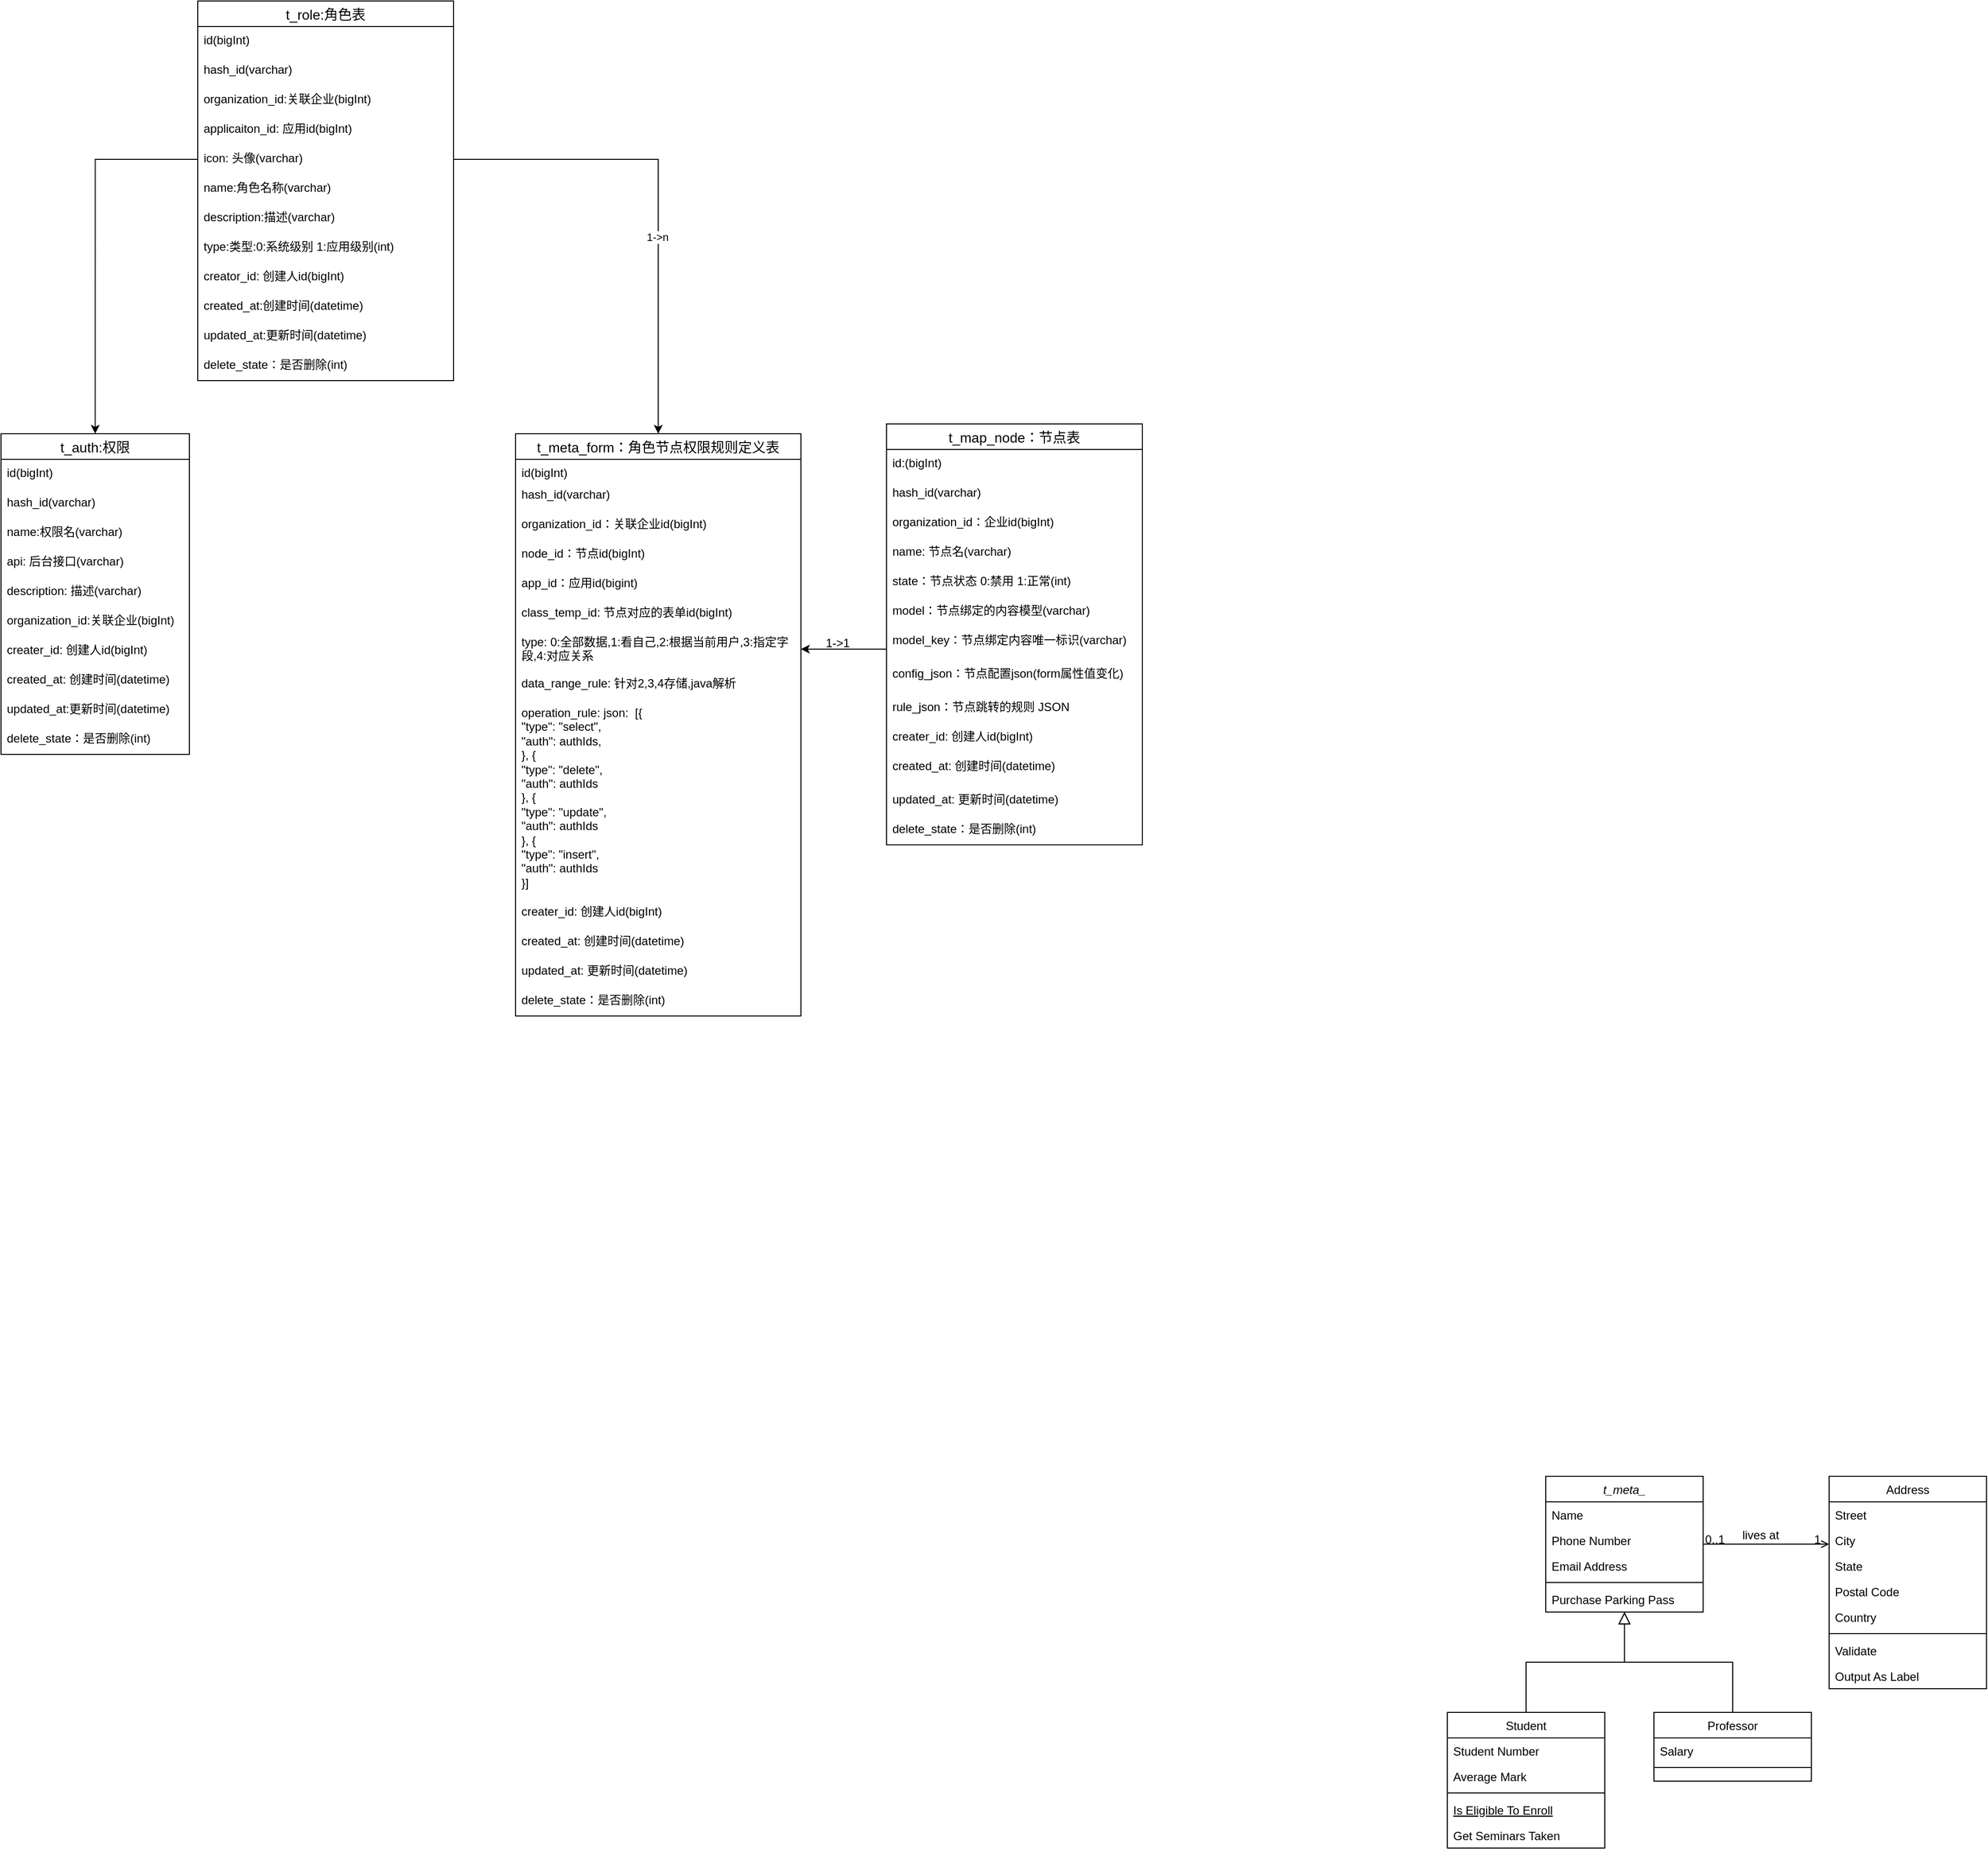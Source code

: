 <mxfile version="21.3.7" type="github">
  <diagram id="C5RBs43oDa-KdzZeNtuy" name="Page-1">
    <mxGraphModel dx="3420" dy="3157" grid="1" gridSize="10" guides="1" tooltips="1" connect="1" arrows="1" fold="1" page="1" pageScale="1" pageWidth="827" pageHeight="1169" math="0" shadow="0">
      <root>
        <mxCell id="WIyWlLk6GJQsqaUBKTNV-0" />
        <mxCell id="WIyWlLk6GJQsqaUBKTNV-1" parent="WIyWlLk6GJQsqaUBKTNV-0" />
        <mxCell id="zkfFHV4jXpPFQw0GAbJ--0" value="t_meta_" style="swimlane;fontStyle=2;align=center;verticalAlign=top;childLayout=stackLayout;horizontal=1;startSize=26;horizontalStack=0;resizeParent=1;resizeLast=0;collapsible=1;marginBottom=0;rounded=0;shadow=0;strokeWidth=1;" parent="WIyWlLk6GJQsqaUBKTNV-1" vertex="1">
          <mxGeometry x="220" y="120" width="160" height="138" as="geometry">
            <mxRectangle x="230" y="140" width="160" height="26" as="alternateBounds" />
          </mxGeometry>
        </mxCell>
        <mxCell id="zkfFHV4jXpPFQw0GAbJ--1" value="Name" style="text;align=left;verticalAlign=top;spacingLeft=4;spacingRight=4;overflow=hidden;rotatable=0;points=[[0,0.5],[1,0.5]];portConstraint=eastwest;" parent="zkfFHV4jXpPFQw0GAbJ--0" vertex="1">
          <mxGeometry y="26" width="160" height="26" as="geometry" />
        </mxCell>
        <mxCell id="zkfFHV4jXpPFQw0GAbJ--2" value="Phone Number" style="text;align=left;verticalAlign=top;spacingLeft=4;spacingRight=4;overflow=hidden;rotatable=0;points=[[0,0.5],[1,0.5]];portConstraint=eastwest;rounded=0;shadow=0;html=0;" parent="zkfFHV4jXpPFQw0GAbJ--0" vertex="1">
          <mxGeometry y="52" width="160" height="26" as="geometry" />
        </mxCell>
        <mxCell id="zkfFHV4jXpPFQw0GAbJ--3" value="Email Address" style="text;align=left;verticalAlign=top;spacingLeft=4;spacingRight=4;overflow=hidden;rotatable=0;points=[[0,0.5],[1,0.5]];portConstraint=eastwest;rounded=0;shadow=0;html=0;" parent="zkfFHV4jXpPFQw0GAbJ--0" vertex="1">
          <mxGeometry y="78" width="160" height="26" as="geometry" />
        </mxCell>
        <mxCell id="zkfFHV4jXpPFQw0GAbJ--4" value="" style="line;html=1;strokeWidth=1;align=left;verticalAlign=middle;spacingTop=-1;spacingLeft=3;spacingRight=3;rotatable=0;labelPosition=right;points=[];portConstraint=eastwest;" parent="zkfFHV4jXpPFQw0GAbJ--0" vertex="1">
          <mxGeometry y="104" width="160" height="8" as="geometry" />
        </mxCell>
        <mxCell id="zkfFHV4jXpPFQw0GAbJ--5" value="Purchase Parking Pass" style="text;align=left;verticalAlign=top;spacingLeft=4;spacingRight=4;overflow=hidden;rotatable=0;points=[[0,0.5],[1,0.5]];portConstraint=eastwest;" parent="zkfFHV4jXpPFQw0GAbJ--0" vertex="1">
          <mxGeometry y="112" width="160" height="26" as="geometry" />
        </mxCell>
        <mxCell id="zkfFHV4jXpPFQw0GAbJ--6" value="Student" style="swimlane;fontStyle=0;align=center;verticalAlign=top;childLayout=stackLayout;horizontal=1;startSize=26;horizontalStack=0;resizeParent=1;resizeLast=0;collapsible=1;marginBottom=0;rounded=0;shadow=0;strokeWidth=1;" parent="WIyWlLk6GJQsqaUBKTNV-1" vertex="1">
          <mxGeometry x="120" y="360" width="160" height="138" as="geometry">
            <mxRectangle x="130" y="380" width="160" height="26" as="alternateBounds" />
          </mxGeometry>
        </mxCell>
        <mxCell id="zkfFHV4jXpPFQw0GAbJ--7" value="Student Number" style="text;align=left;verticalAlign=top;spacingLeft=4;spacingRight=4;overflow=hidden;rotatable=0;points=[[0,0.5],[1,0.5]];portConstraint=eastwest;" parent="zkfFHV4jXpPFQw0GAbJ--6" vertex="1">
          <mxGeometry y="26" width="160" height="26" as="geometry" />
        </mxCell>
        <mxCell id="zkfFHV4jXpPFQw0GAbJ--8" value="Average Mark" style="text;align=left;verticalAlign=top;spacingLeft=4;spacingRight=4;overflow=hidden;rotatable=0;points=[[0,0.5],[1,0.5]];portConstraint=eastwest;rounded=0;shadow=0;html=0;" parent="zkfFHV4jXpPFQw0GAbJ--6" vertex="1">
          <mxGeometry y="52" width="160" height="26" as="geometry" />
        </mxCell>
        <mxCell id="zkfFHV4jXpPFQw0GAbJ--9" value="" style="line;html=1;strokeWidth=1;align=left;verticalAlign=middle;spacingTop=-1;spacingLeft=3;spacingRight=3;rotatable=0;labelPosition=right;points=[];portConstraint=eastwest;" parent="zkfFHV4jXpPFQw0GAbJ--6" vertex="1">
          <mxGeometry y="78" width="160" height="8" as="geometry" />
        </mxCell>
        <mxCell id="zkfFHV4jXpPFQw0GAbJ--10" value="Is Eligible To Enroll" style="text;align=left;verticalAlign=top;spacingLeft=4;spacingRight=4;overflow=hidden;rotatable=0;points=[[0,0.5],[1,0.5]];portConstraint=eastwest;fontStyle=4" parent="zkfFHV4jXpPFQw0GAbJ--6" vertex="1">
          <mxGeometry y="86" width="160" height="26" as="geometry" />
        </mxCell>
        <mxCell id="zkfFHV4jXpPFQw0GAbJ--11" value="Get Seminars Taken" style="text;align=left;verticalAlign=top;spacingLeft=4;spacingRight=4;overflow=hidden;rotatable=0;points=[[0,0.5],[1,0.5]];portConstraint=eastwest;" parent="zkfFHV4jXpPFQw0GAbJ--6" vertex="1">
          <mxGeometry y="112" width="160" height="26" as="geometry" />
        </mxCell>
        <mxCell id="zkfFHV4jXpPFQw0GAbJ--12" value="" style="endArrow=block;endSize=10;endFill=0;shadow=0;strokeWidth=1;rounded=0;edgeStyle=elbowEdgeStyle;elbow=vertical;" parent="WIyWlLk6GJQsqaUBKTNV-1" source="zkfFHV4jXpPFQw0GAbJ--6" target="zkfFHV4jXpPFQw0GAbJ--0" edge="1">
          <mxGeometry width="160" relative="1" as="geometry">
            <mxPoint x="200" y="203" as="sourcePoint" />
            <mxPoint x="200" y="203" as="targetPoint" />
          </mxGeometry>
        </mxCell>
        <mxCell id="zkfFHV4jXpPFQw0GAbJ--13" value="Professor" style="swimlane;fontStyle=0;align=center;verticalAlign=top;childLayout=stackLayout;horizontal=1;startSize=26;horizontalStack=0;resizeParent=1;resizeLast=0;collapsible=1;marginBottom=0;rounded=0;shadow=0;strokeWidth=1;" parent="WIyWlLk6GJQsqaUBKTNV-1" vertex="1">
          <mxGeometry x="330" y="360" width="160" height="70" as="geometry">
            <mxRectangle x="340" y="380" width="170" height="26" as="alternateBounds" />
          </mxGeometry>
        </mxCell>
        <mxCell id="zkfFHV4jXpPFQw0GAbJ--14" value="Salary" style="text;align=left;verticalAlign=top;spacingLeft=4;spacingRight=4;overflow=hidden;rotatable=0;points=[[0,0.5],[1,0.5]];portConstraint=eastwest;" parent="zkfFHV4jXpPFQw0GAbJ--13" vertex="1">
          <mxGeometry y="26" width="160" height="26" as="geometry" />
        </mxCell>
        <mxCell id="zkfFHV4jXpPFQw0GAbJ--15" value="" style="line;html=1;strokeWidth=1;align=left;verticalAlign=middle;spacingTop=-1;spacingLeft=3;spacingRight=3;rotatable=0;labelPosition=right;points=[];portConstraint=eastwest;" parent="zkfFHV4jXpPFQw0GAbJ--13" vertex="1">
          <mxGeometry y="52" width="160" height="8" as="geometry" />
        </mxCell>
        <mxCell id="zkfFHV4jXpPFQw0GAbJ--16" value="" style="endArrow=block;endSize=10;endFill=0;shadow=0;strokeWidth=1;rounded=0;edgeStyle=elbowEdgeStyle;elbow=vertical;" parent="WIyWlLk6GJQsqaUBKTNV-1" source="zkfFHV4jXpPFQw0GAbJ--13" target="zkfFHV4jXpPFQw0GAbJ--0" edge="1">
          <mxGeometry width="160" relative="1" as="geometry">
            <mxPoint x="210" y="373" as="sourcePoint" />
            <mxPoint x="310" y="271" as="targetPoint" />
          </mxGeometry>
        </mxCell>
        <mxCell id="zkfFHV4jXpPFQw0GAbJ--17" value="Address" style="swimlane;fontStyle=0;align=center;verticalAlign=top;childLayout=stackLayout;horizontal=1;startSize=26;horizontalStack=0;resizeParent=1;resizeLast=0;collapsible=1;marginBottom=0;rounded=0;shadow=0;strokeWidth=1;" parent="WIyWlLk6GJQsqaUBKTNV-1" vertex="1">
          <mxGeometry x="508" y="120" width="160" height="216" as="geometry">
            <mxRectangle x="550" y="140" width="160" height="26" as="alternateBounds" />
          </mxGeometry>
        </mxCell>
        <mxCell id="zkfFHV4jXpPFQw0GAbJ--18" value="Street" style="text;align=left;verticalAlign=top;spacingLeft=4;spacingRight=4;overflow=hidden;rotatable=0;points=[[0,0.5],[1,0.5]];portConstraint=eastwest;" parent="zkfFHV4jXpPFQw0GAbJ--17" vertex="1">
          <mxGeometry y="26" width="160" height="26" as="geometry" />
        </mxCell>
        <mxCell id="zkfFHV4jXpPFQw0GAbJ--19" value="City" style="text;align=left;verticalAlign=top;spacingLeft=4;spacingRight=4;overflow=hidden;rotatable=0;points=[[0,0.5],[1,0.5]];portConstraint=eastwest;rounded=0;shadow=0;html=0;" parent="zkfFHV4jXpPFQw0GAbJ--17" vertex="1">
          <mxGeometry y="52" width="160" height="26" as="geometry" />
        </mxCell>
        <mxCell id="zkfFHV4jXpPFQw0GAbJ--20" value="State" style="text;align=left;verticalAlign=top;spacingLeft=4;spacingRight=4;overflow=hidden;rotatable=0;points=[[0,0.5],[1,0.5]];portConstraint=eastwest;rounded=0;shadow=0;html=0;" parent="zkfFHV4jXpPFQw0GAbJ--17" vertex="1">
          <mxGeometry y="78" width="160" height="26" as="geometry" />
        </mxCell>
        <mxCell id="zkfFHV4jXpPFQw0GAbJ--21" value="Postal Code" style="text;align=left;verticalAlign=top;spacingLeft=4;spacingRight=4;overflow=hidden;rotatable=0;points=[[0,0.5],[1,0.5]];portConstraint=eastwest;rounded=0;shadow=0;html=0;" parent="zkfFHV4jXpPFQw0GAbJ--17" vertex="1">
          <mxGeometry y="104" width="160" height="26" as="geometry" />
        </mxCell>
        <mxCell id="zkfFHV4jXpPFQw0GAbJ--22" value="Country" style="text;align=left;verticalAlign=top;spacingLeft=4;spacingRight=4;overflow=hidden;rotatable=0;points=[[0,0.5],[1,0.5]];portConstraint=eastwest;rounded=0;shadow=0;html=0;" parent="zkfFHV4jXpPFQw0GAbJ--17" vertex="1">
          <mxGeometry y="130" width="160" height="26" as="geometry" />
        </mxCell>
        <mxCell id="zkfFHV4jXpPFQw0GAbJ--23" value="" style="line;html=1;strokeWidth=1;align=left;verticalAlign=middle;spacingTop=-1;spacingLeft=3;spacingRight=3;rotatable=0;labelPosition=right;points=[];portConstraint=eastwest;" parent="zkfFHV4jXpPFQw0GAbJ--17" vertex="1">
          <mxGeometry y="156" width="160" height="8" as="geometry" />
        </mxCell>
        <mxCell id="zkfFHV4jXpPFQw0GAbJ--24" value="Validate" style="text;align=left;verticalAlign=top;spacingLeft=4;spacingRight=4;overflow=hidden;rotatable=0;points=[[0,0.5],[1,0.5]];portConstraint=eastwest;" parent="zkfFHV4jXpPFQw0GAbJ--17" vertex="1">
          <mxGeometry y="164" width="160" height="26" as="geometry" />
        </mxCell>
        <mxCell id="zkfFHV4jXpPFQw0GAbJ--25" value="Output As Label" style="text;align=left;verticalAlign=top;spacingLeft=4;spacingRight=4;overflow=hidden;rotatable=0;points=[[0,0.5],[1,0.5]];portConstraint=eastwest;" parent="zkfFHV4jXpPFQw0GAbJ--17" vertex="1">
          <mxGeometry y="190" width="160" height="26" as="geometry" />
        </mxCell>
        <mxCell id="zkfFHV4jXpPFQw0GAbJ--26" value="" style="endArrow=open;shadow=0;strokeWidth=1;rounded=0;endFill=1;edgeStyle=elbowEdgeStyle;elbow=vertical;" parent="WIyWlLk6GJQsqaUBKTNV-1" source="zkfFHV4jXpPFQw0GAbJ--0" target="zkfFHV4jXpPFQw0GAbJ--17" edge="1">
          <mxGeometry x="0.5" y="41" relative="1" as="geometry">
            <mxPoint x="380" y="192" as="sourcePoint" />
            <mxPoint x="540" y="192" as="targetPoint" />
            <mxPoint x="-40" y="32" as="offset" />
          </mxGeometry>
        </mxCell>
        <mxCell id="zkfFHV4jXpPFQw0GAbJ--27" value="0..1" style="resizable=0;align=left;verticalAlign=bottom;labelBackgroundColor=none;fontSize=12;" parent="zkfFHV4jXpPFQw0GAbJ--26" connectable="0" vertex="1">
          <mxGeometry x="-1" relative="1" as="geometry">
            <mxPoint y="4" as="offset" />
          </mxGeometry>
        </mxCell>
        <mxCell id="zkfFHV4jXpPFQw0GAbJ--28" value="1" style="resizable=0;align=right;verticalAlign=bottom;labelBackgroundColor=none;fontSize=12;" parent="zkfFHV4jXpPFQw0GAbJ--26" connectable="0" vertex="1">
          <mxGeometry x="1" relative="1" as="geometry">
            <mxPoint x="-7" y="4" as="offset" />
          </mxGeometry>
        </mxCell>
        <mxCell id="zkfFHV4jXpPFQw0GAbJ--29" value="lives at" style="text;html=1;resizable=0;points=[];;align=center;verticalAlign=middle;labelBackgroundColor=none;rounded=0;shadow=0;strokeWidth=1;fontSize=12;" parent="zkfFHV4jXpPFQw0GAbJ--26" vertex="1" connectable="0">
          <mxGeometry x="0.5" y="49" relative="1" as="geometry">
            <mxPoint x="-38" y="40" as="offset" />
          </mxGeometry>
        </mxCell>
        <mxCell id="Jf7kfSHA39o9magZsf3P-0" value="t_meta_form：角色节点权限规则定义表" style="swimlane;fontStyle=0;childLayout=stackLayout;horizontal=1;startSize=26;horizontalStack=0;resizeParent=1;resizeParentMax=0;resizeLast=0;collapsible=1;marginBottom=0;align=center;fontSize=14;" vertex="1" parent="WIyWlLk6GJQsqaUBKTNV-1">
          <mxGeometry x="-827" y="-940" width="290" height="592" as="geometry" />
        </mxCell>
        <mxCell id="Jf7kfSHA39o9magZsf3P-1" value="id(bigInt)" style="text;strokeColor=none;fillColor=none;spacingLeft=4;spacingRight=4;overflow=hidden;rotatable=0;points=[[0,0.5],[1,0.5]];portConstraint=eastwest;fontSize=12;whiteSpace=wrap;html=1;" vertex="1" parent="Jf7kfSHA39o9magZsf3P-0">
          <mxGeometry y="26" width="290" height="22" as="geometry" />
        </mxCell>
        <mxCell id="Jf7kfSHA39o9magZsf3P-2" value="hash_id(varchar)" style="text;strokeColor=none;fillColor=none;spacingLeft=4;spacingRight=4;overflow=hidden;rotatable=0;points=[[0,0.5],[1,0.5]];portConstraint=eastwest;fontSize=12;whiteSpace=wrap;html=1;" vertex="1" parent="Jf7kfSHA39o9magZsf3P-0">
          <mxGeometry y="48" width="290" height="30" as="geometry" />
        </mxCell>
        <mxCell id="Jf7kfSHA39o9magZsf3P-3" value="organization_id：关联企业id(bigInt)" style="text;strokeColor=none;fillColor=none;spacingLeft=4;spacingRight=4;overflow=hidden;rotatable=0;points=[[0,0.5],[1,0.5]];portConstraint=eastwest;fontSize=12;whiteSpace=wrap;html=1;" vertex="1" parent="Jf7kfSHA39o9magZsf3P-0">
          <mxGeometry y="78" width="290" height="30" as="geometry" />
        </mxCell>
        <mxCell id="Jf7kfSHA39o9magZsf3P-4" value="node_id：节点id(bigInt)" style="text;strokeColor=none;fillColor=none;spacingLeft=4;spacingRight=4;overflow=hidden;rotatable=0;points=[[0,0.5],[1,0.5]];portConstraint=eastwest;fontSize=12;whiteSpace=wrap;html=1;" vertex="1" parent="Jf7kfSHA39o9magZsf3P-0">
          <mxGeometry y="108" width="290" height="30" as="geometry" />
        </mxCell>
        <mxCell id="Jf7kfSHA39o9magZsf3P-5" value="app_id：应用id(bigint)" style="text;strokeColor=none;fillColor=none;spacingLeft=4;spacingRight=4;overflow=hidden;rotatable=0;points=[[0,0.5],[1,0.5]];portConstraint=eastwest;fontSize=12;whiteSpace=wrap;html=1;" vertex="1" parent="Jf7kfSHA39o9magZsf3P-0">
          <mxGeometry y="138" width="290" height="30" as="geometry" />
        </mxCell>
        <mxCell id="Jf7kfSHA39o9magZsf3P-6" value="class_temp_id: 节点对应的表单id(bigInt)" style="text;strokeColor=none;fillColor=none;spacingLeft=4;spacingRight=4;overflow=hidden;rotatable=0;points=[[0,0.5],[1,0.5]];portConstraint=eastwest;fontSize=12;whiteSpace=wrap;html=1;" vertex="1" parent="Jf7kfSHA39o9magZsf3P-0">
          <mxGeometry y="168" width="290" height="30" as="geometry" />
        </mxCell>
        <mxCell id="Jf7kfSHA39o9magZsf3P-7" value="type: 0:全部数据,1:看自己,2:根据当前用户,3:指定字段,4:对应关系" style="text;strokeColor=none;fillColor=none;spacingLeft=4;spacingRight=4;overflow=hidden;rotatable=0;points=[[0,0.5],[1,0.5]];portConstraint=eastwest;fontSize=12;whiteSpace=wrap;html=1;" vertex="1" parent="Jf7kfSHA39o9magZsf3P-0">
          <mxGeometry y="198" width="290" height="42" as="geometry" />
        </mxCell>
        <mxCell id="Jf7kfSHA39o9magZsf3P-8" value="data_range_rule: 针对2,3,4存储,java解析" style="text;strokeColor=none;fillColor=none;spacingLeft=4;spacingRight=4;overflow=hidden;rotatable=0;points=[[0,0.5],[1,0.5]];portConstraint=eastwest;fontSize=12;whiteSpace=wrap;html=1;" vertex="1" parent="Jf7kfSHA39o9magZsf3P-0">
          <mxGeometry y="240" width="290" height="30" as="geometry" />
        </mxCell>
        <mxCell id="Jf7kfSHA39o9magZsf3P-9" value="operation_rule: json:&amp;nbsp; [{&lt;div style=&quot;border-color: var(--border-color);&quot;&gt;&quot;type&quot;: &quot;select&quot;,&lt;/div&gt;&lt;div style=&quot;border-color: var(--border-color);&quot;&gt;&quot;auth&quot;: authIds,&lt;/div&gt;&lt;div style=&quot;border-color: var(--border-color);&quot;&gt;&lt;span style=&quot;border-color: var(--border-color);&quot;&gt;&lt;/span&gt;&lt;span style=&quot;border-color: var(--border-color); background-color: initial;&quot;&gt;}, {&lt;/span&gt;&lt;/div&gt;&lt;div style=&quot;border-color: var(--border-color);&quot;&gt;&lt;span style=&quot;border-color: var(--border-color);&quot;&gt;&lt;/span&gt;&quot;type&quot;: &quot;delete&quot;,&lt;/div&gt;&lt;div style=&quot;border-color: var(--border-color);&quot;&gt;&lt;span style=&quot;border-color: var(--border-color);&quot;&gt;&lt;/span&gt;&quot;auth&quot;: authIds&lt;/div&gt;&lt;div style=&quot;border-color: var(--border-color);&quot;&gt;&lt;span style=&quot;border-color: var(--border-color); background-color: initial;&quot;&gt;}, {&lt;/span&gt;&lt;/div&gt;&lt;div style=&quot;border-color: var(--border-color);&quot;&gt;&lt;span style=&quot;border-color: var(--border-color);&quot;&gt;&lt;/span&gt;&quot;type&quot;: &quot;update&quot;,&lt;/div&gt;&lt;div style=&quot;border-color: var(--border-color);&quot;&gt;&lt;span style=&quot;border-color: var(--border-color);&quot;&gt;&lt;/span&gt;&quot;auth&quot;: authIds&lt;/div&gt;&lt;div style=&quot;border-color: var(--border-color);&quot;&gt;}, {&lt;/div&gt;&lt;div style=&quot;border-color: var(--border-color);&quot;&gt;&lt;span style=&quot;border-color: var(--border-color);&quot;&gt;&lt;/span&gt;&quot;type&quot;: &quot;insert&quot;,&lt;/div&gt;&lt;div style=&quot;border-color: var(--border-color);&quot;&gt;&lt;span style=&quot;border-color: var(--border-color);&quot;&gt;&lt;/span&gt;&quot;auth&quot;: authIds&lt;/div&gt;&lt;div style=&quot;border-color: var(--border-color);&quot;&gt;}]&lt;/div&gt;" style="text;strokeColor=none;fillColor=none;spacingLeft=4;spacingRight=4;overflow=hidden;rotatable=0;points=[[0,0.5],[1,0.5]];portConstraint=eastwest;fontSize=12;whiteSpace=wrap;html=1;" vertex="1" parent="Jf7kfSHA39o9magZsf3P-0">
          <mxGeometry y="270" width="290" height="202" as="geometry" />
        </mxCell>
        <mxCell id="Jf7kfSHA39o9magZsf3P-10" value="creater_id: 创建人id(bigInt)" style="text;strokeColor=none;fillColor=none;spacingLeft=4;spacingRight=4;overflow=hidden;rotatable=0;points=[[0,0.5],[1,0.5]];portConstraint=eastwest;fontSize=12;whiteSpace=wrap;html=1;" vertex="1" parent="Jf7kfSHA39o9magZsf3P-0">
          <mxGeometry y="472" width="290" height="30" as="geometry" />
        </mxCell>
        <mxCell id="Jf7kfSHA39o9magZsf3P-11" value="created_at:&lt;span style=&quot;&quot;&gt; 创建&lt;/span&gt;时间(datetime)" style="text;strokeColor=none;fillColor=none;spacingLeft=4;spacingRight=4;overflow=hidden;rotatable=0;points=[[0,0.5],[1,0.5]];portConstraint=eastwest;fontSize=12;whiteSpace=wrap;html=1;" vertex="1" parent="Jf7kfSHA39o9magZsf3P-0">
          <mxGeometry y="502" width="290" height="30" as="geometry" />
        </mxCell>
        <mxCell id="Jf7kfSHA39o9magZsf3P-12" value="updated_at: 更新时间(datetime)" style="text;strokeColor=none;fillColor=none;spacingLeft=4;spacingRight=4;overflow=hidden;rotatable=0;points=[[0,0.5],[1,0.5]];portConstraint=eastwest;fontSize=12;whiteSpace=wrap;html=1;" vertex="1" parent="Jf7kfSHA39o9magZsf3P-0">
          <mxGeometry y="532" width="290" height="30" as="geometry" />
        </mxCell>
        <mxCell id="Jf7kfSHA39o9magZsf3P-13" value="delete_state：是否删除(int)" style="text;strokeColor=none;fillColor=none;spacingLeft=4;spacingRight=4;overflow=hidden;rotatable=0;points=[[0,0.5],[1,0.5]];portConstraint=eastwest;fontSize=12;whiteSpace=wrap;html=1;" vertex="1" parent="Jf7kfSHA39o9magZsf3P-0">
          <mxGeometry y="562" width="290" height="30" as="geometry" />
        </mxCell>
        <mxCell id="Jf7kfSHA39o9magZsf3P-14" value="t_auth:权限" style="swimlane;fontStyle=0;childLayout=stackLayout;horizontal=1;startSize=26;horizontalStack=0;resizeParent=1;resizeParentMax=0;resizeLast=0;collapsible=1;marginBottom=0;align=center;fontSize=14;" vertex="1" parent="WIyWlLk6GJQsqaUBKTNV-1">
          <mxGeometry x="-1350" y="-940" width="191.5" height="326" as="geometry" />
        </mxCell>
        <mxCell id="Jf7kfSHA39o9magZsf3P-15" value="id(bigInt)" style="text;strokeColor=none;fillColor=none;spacingLeft=4;spacingRight=4;overflow=hidden;rotatable=0;points=[[0,0.5],[1,0.5]];portConstraint=eastwest;fontSize=12;whiteSpace=wrap;html=1;" vertex="1" parent="Jf7kfSHA39o9magZsf3P-14">
          <mxGeometry y="26" width="191.5" height="30" as="geometry" />
        </mxCell>
        <mxCell id="Jf7kfSHA39o9magZsf3P-16" value="hash_id(varchar)" style="text;strokeColor=none;fillColor=none;spacingLeft=4;spacingRight=4;overflow=hidden;rotatable=0;points=[[0,0.5],[1,0.5]];portConstraint=eastwest;fontSize=12;whiteSpace=wrap;html=1;" vertex="1" parent="Jf7kfSHA39o9magZsf3P-14">
          <mxGeometry y="56" width="191.5" height="30" as="geometry" />
        </mxCell>
        <mxCell id="Jf7kfSHA39o9magZsf3P-17" value="name:权限名(varchar)" style="text;strokeColor=none;fillColor=none;spacingLeft=4;spacingRight=4;overflow=hidden;rotatable=0;points=[[0,0.5],[1,0.5]];portConstraint=eastwest;fontSize=12;whiteSpace=wrap;html=1;" vertex="1" parent="Jf7kfSHA39o9magZsf3P-14">
          <mxGeometry y="86" width="191.5" height="30" as="geometry" />
        </mxCell>
        <mxCell id="Jf7kfSHA39o9magZsf3P-18" value="api: 后台接口(varchar)" style="text;strokeColor=none;fillColor=none;spacingLeft=4;spacingRight=4;overflow=hidden;rotatable=0;points=[[0,0.5],[1,0.5]];portConstraint=eastwest;fontSize=12;whiteSpace=wrap;html=1;" vertex="1" parent="Jf7kfSHA39o9magZsf3P-14">
          <mxGeometry y="116" width="191.5" height="30" as="geometry" />
        </mxCell>
        <mxCell id="Jf7kfSHA39o9magZsf3P-19" value="description: 描述(varchar)" style="text;strokeColor=none;fillColor=none;spacingLeft=4;spacingRight=4;overflow=hidden;rotatable=0;points=[[0,0.5],[1,0.5]];portConstraint=eastwest;fontSize=12;whiteSpace=wrap;html=1;" vertex="1" parent="Jf7kfSHA39o9magZsf3P-14">
          <mxGeometry y="146" width="191.5" height="30" as="geometry" />
        </mxCell>
        <mxCell id="Jf7kfSHA39o9magZsf3P-20" value="organization_id:关联企业(bigInt)" style="text;strokeColor=none;fillColor=none;spacingLeft=4;spacingRight=4;overflow=hidden;rotatable=0;points=[[0,0.5],[1,0.5]];portConstraint=eastwest;fontSize=12;whiteSpace=wrap;html=1;" vertex="1" parent="Jf7kfSHA39o9magZsf3P-14">
          <mxGeometry y="176" width="191.5" height="30" as="geometry" />
        </mxCell>
        <mxCell id="Jf7kfSHA39o9magZsf3P-21" value="creater_id: 创建人id(bigInt)" style="text;strokeColor=none;fillColor=none;spacingLeft=4;spacingRight=4;overflow=hidden;rotatable=0;points=[[0,0.5],[1,0.5]];portConstraint=eastwest;fontSize=12;whiteSpace=wrap;html=1;" vertex="1" parent="Jf7kfSHA39o9magZsf3P-14">
          <mxGeometry y="206" width="191.5" height="30" as="geometry" />
        </mxCell>
        <mxCell id="Jf7kfSHA39o9magZsf3P-22" value="created_at: 创建时间(datetime)" style="text;strokeColor=none;fillColor=none;spacingLeft=4;spacingRight=4;overflow=hidden;rotatable=0;points=[[0,0.5],[1,0.5]];portConstraint=eastwest;fontSize=12;whiteSpace=wrap;html=1;" vertex="1" parent="Jf7kfSHA39o9magZsf3P-14">
          <mxGeometry y="236" width="191.5" height="30" as="geometry" />
        </mxCell>
        <mxCell id="Jf7kfSHA39o9magZsf3P-23" value="updated_at:更新时间(datetime)" style="text;strokeColor=none;fillColor=none;spacingLeft=4;spacingRight=4;overflow=hidden;rotatable=0;points=[[0,0.5],[1,0.5]];portConstraint=eastwest;fontSize=12;whiteSpace=wrap;html=1;" vertex="1" parent="Jf7kfSHA39o9magZsf3P-14">
          <mxGeometry y="266" width="191.5" height="30" as="geometry" />
        </mxCell>
        <mxCell id="Jf7kfSHA39o9magZsf3P-24" value="delete_state：是否删除(int)" style="text;strokeColor=none;fillColor=none;spacingLeft=4;spacingRight=4;overflow=hidden;rotatable=0;points=[[0,0.5],[1,0.5]];portConstraint=eastwest;fontSize=12;whiteSpace=wrap;html=1;" vertex="1" parent="Jf7kfSHA39o9magZsf3P-14">
          <mxGeometry y="296" width="191.5" height="30" as="geometry" />
        </mxCell>
        <mxCell id="Jf7kfSHA39o9magZsf3P-25" value="t_role:角色表" style="swimlane;fontStyle=0;childLayout=stackLayout;horizontal=1;startSize=26;horizontalStack=0;resizeParent=1;resizeParentMax=0;resizeLast=0;collapsible=1;marginBottom=0;align=center;fontSize=14;" vertex="1" parent="WIyWlLk6GJQsqaUBKTNV-1">
          <mxGeometry x="-1150" y="-1380" width="260" height="386" as="geometry" />
        </mxCell>
        <mxCell id="Jf7kfSHA39o9magZsf3P-26" value="id(bigInt)" style="text;strokeColor=none;fillColor=none;spacingLeft=4;spacingRight=4;overflow=hidden;rotatable=0;points=[[0,0.5],[1,0.5]];portConstraint=eastwest;fontSize=12;whiteSpace=wrap;html=1;" vertex="1" parent="Jf7kfSHA39o9magZsf3P-25">
          <mxGeometry y="26" width="260" height="30" as="geometry" />
        </mxCell>
        <mxCell id="Jf7kfSHA39o9magZsf3P-27" value="hash_id(varchar)" style="text;strokeColor=none;fillColor=none;spacingLeft=4;spacingRight=4;overflow=hidden;rotatable=0;points=[[0,0.5],[1,0.5]];portConstraint=eastwest;fontSize=12;whiteSpace=wrap;html=1;" vertex="1" parent="Jf7kfSHA39o9magZsf3P-25">
          <mxGeometry y="56" width="260" height="30" as="geometry" />
        </mxCell>
        <mxCell id="Jf7kfSHA39o9magZsf3P-28" value="organization_id:关联企业(bigInt)" style="text;strokeColor=none;fillColor=none;spacingLeft=4;spacingRight=4;overflow=hidden;rotatable=0;points=[[0,0.5],[1,0.5]];portConstraint=eastwest;fontSize=12;whiteSpace=wrap;html=1;" vertex="1" parent="Jf7kfSHA39o9magZsf3P-25">
          <mxGeometry y="86" width="260" height="30" as="geometry" />
        </mxCell>
        <mxCell id="Jf7kfSHA39o9magZsf3P-29" value="applicaiton_id: 应用id(bigInt)" style="text;strokeColor=none;fillColor=none;spacingLeft=4;spacingRight=4;overflow=hidden;rotatable=0;points=[[0,0.5],[1,0.5]];portConstraint=eastwest;fontSize=12;whiteSpace=wrap;html=1;" vertex="1" parent="Jf7kfSHA39o9magZsf3P-25">
          <mxGeometry y="116" width="260" height="30" as="geometry" />
        </mxCell>
        <mxCell id="Jf7kfSHA39o9magZsf3P-30" value="icon: 头像(varchar)" style="text;strokeColor=none;fillColor=none;spacingLeft=4;spacingRight=4;overflow=hidden;rotatable=0;points=[[0,0.5],[1,0.5]];portConstraint=eastwest;fontSize=12;whiteSpace=wrap;html=1;" vertex="1" parent="Jf7kfSHA39o9magZsf3P-25">
          <mxGeometry y="146" width="260" height="30" as="geometry" />
        </mxCell>
        <mxCell id="Jf7kfSHA39o9magZsf3P-31" value="name:角色名称(varchar)" style="text;strokeColor=none;fillColor=none;spacingLeft=4;spacingRight=4;overflow=hidden;rotatable=0;points=[[0,0.5],[1,0.5]];portConstraint=eastwest;fontSize=12;whiteSpace=wrap;html=1;" vertex="1" parent="Jf7kfSHA39o9magZsf3P-25">
          <mxGeometry y="176" width="260" height="30" as="geometry" />
        </mxCell>
        <mxCell id="Jf7kfSHA39o9magZsf3P-32" value="description:描述(varchar)" style="text;strokeColor=none;fillColor=none;spacingLeft=4;spacingRight=4;overflow=hidden;rotatable=0;points=[[0,0.5],[1,0.5]];portConstraint=eastwest;fontSize=12;whiteSpace=wrap;html=1;" vertex="1" parent="Jf7kfSHA39o9magZsf3P-25">
          <mxGeometry y="206" width="260" height="30" as="geometry" />
        </mxCell>
        <mxCell id="Jf7kfSHA39o9magZsf3P-33" value="type:类型:0:系统级别 1:应用级别(int)" style="text;strokeColor=none;fillColor=none;spacingLeft=4;spacingRight=4;overflow=hidden;rotatable=0;points=[[0,0.5],[1,0.5]];portConstraint=eastwest;fontSize=12;whiteSpace=wrap;html=1;" vertex="1" parent="Jf7kfSHA39o9magZsf3P-25">
          <mxGeometry y="236" width="260" height="30" as="geometry" />
        </mxCell>
        <mxCell id="Jf7kfSHA39o9magZsf3P-34" value="creator_id: 创建人id(bigInt)" style="text;strokeColor=none;fillColor=none;spacingLeft=4;spacingRight=4;overflow=hidden;rotatable=0;points=[[0,0.5],[1,0.5]];portConstraint=eastwest;fontSize=12;whiteSpace=wrap;html=1;" vertex="1" parent="Jf7kfSHA39o9magZsf3P-25">
          <mxGeometry y="266" width="260" height="30" as="geometry" />
        </mxCell>
        <mxCell id="Jf7kfSHA39o9magZsf3P-35" value="created_at:创建时间(datetime)" style="text;strokeColor=none;fillColor=none;spacingLeft=4;spacingRight=4;overflow=hidden;rotatable=0;points=[[0,0.5],[1,0.5]];portConstraint=eastwest;fontSize=12;whiteSpace=wrap;html=1;" vertex="1" parent="Jf7kfSHA39o9magZsf3P-25">
          <mxGeometry y="296" width="260" height="30" as="geometry" />
        </mxCell>
        <mxCell id="Jf7kfSHA39o9magZsf3P-36" value="updated_at:更新时间(datetime)" style="text;strokeColor=none;fillColor=none;spacingLeft=4;spacingRight=4;overflow=hidden;rotatable=0;points=[[0,0.5],[1,0.5]];portConstraint=eastwest;fontSize=12;whiteSpace=wrap;html=1;" vertex="1" parent="Jf7kfSHA39o9magZsf3P-25">
          <mxGeometry y="326" width="260" height="30" as="geometry" />
        </mxCell>
        <mxCell id="Jf7kfSHA39o9magZsf3P-37" value="delete_state：是否删除(int)" style="text;strokeColor=none;fillColor=none;spacingLeft=4;spacingRight=4;overflow=hidden;rotatable=0;points=[[0,0.5],[1,0.5]];portConstraint=eastwest;fontSize=12;whiteSpace=wrap;html=1;" vertex="1" parent="Jf7kfSHA39o9magZsf3P-25">
          <mxGeometry y="356" width="260" height="30" as="geometry" />
        </mxCell>
        <mxCell id="Jf7kfSHA39o9magZsf3P-39" style="edgeStyle=orthogonalEdgeStyle;rounded=0;orthogonalLoop=1;jettySize=auto;html=1;exitX=0;exitY=0.5;exitDx=0;exitDy=0;entryX=0.5;entryY=0;entryDx=0;entryDy=0;" edge="1" parent="WIyWlLk6GJQsqaUBKTNV-1" source="Jf7kfSHA39o9magZsf3P-30" target="Jf7kfSHA39o9magZsf3P-14">
          <mxGeometry relative="1" as="geometry" />
        </mxCell>
        <mxCell id="Jf7kfSHA39o9magZsf3P-40" value="t_map_node：节点表" style="swimlane;fontStyle=0;childLayout=stackLayout;horizontal=1;startSize=26;horizontalStack=0;resizeParent=1;resizeParentMax=0;resizeLast=0;collapsible=1;marginBottom=0;align=center;fontSize=14;" vertex="1" parent="WIyWlLk6GJQsqaUBKTNV-1">
          <mxGeometry x="-450" y="-950" width="260" height="428" as="geometry" />
        </mxCell>
        <mxCell id="Jf7kfSHA39o9magZsf3P-41" value="id:(bigInt)" style="text;strokeColor=none;fillColor=none;spacingLeft=4;spacingRight=4;overflow=hidden;rotatable=0;points=[[0,0.5],[1,0.5]];portConstraint=eastwest;fontSize=12;whiteSpace=wrap;html=1;" vertex="1" parent="Jf7kfSHA39o9magZsf3P-40">
          <mxGeometry y="26" width="260" height="30" as="geometry" />
        </mxCell>
        <mxCell id="Jf7kfSHA39o9magZsf3P-42" value="hash_id(varchar)" style="text;strokeColor=none;fillColor=none;spacingLeft=4;spacingRight=4;overflow=hidden;rotatable=0;points=[[0,0.5],[1,0.5]];portConstraint=eastwest;fontSize=12;whiteSpace=wrap;html=1;" vertex="1" parent="Jf7kfSHA39o9magZsf3P-40">
          <mxGeometry y="56" width="260" height="30" as="geometry" />
        </mxCell>
        <mxCell id="Jf7kfSHA39o9magZsf3P-43" value="organization_id：企业id(bigInt)" style="text;strokeColor=none;fillColor=none;spacingLeft=4;spacingRight=4;overflow=hidden;rotatable=0;points=[[0,0.5],[1,0.5]];portConstraint=eastwest;fontSize=12;whiteSpace=wrap;html=1;" vertex="1" parent="Jf7kfSHA39o9magZsf3P-40">
          <mxGeometry y="86" width="260" height="30" as="geometry" />
        </mxCell>
        <mxCell id="Jf7kfSHA39o9magZsf3P-44" value="name: 节点名(varchar)" style="text;strokeColor=none;fillColor=none;spacingLeft=4;spacingRight=4;overflow=hidden;rotatable=0;points=[[0,0.5],[1,0.5]];portConstraint=eastwest;fontSize=12;whiteSpace=wrap;html=1;" vertex="1" parent="Jf7kfSHA39o9magZsf3P-40">
          <mxGeometry y="116" width="260" height="30" as="geometry" />
        </mxCell>
        <mxCell id="Jf7kfSHA39o9magZsf3P-45" value="state：节点状态 0:禁用 1:正常(int)" style="text;strokeColor=none;fillColor=none;spacingLeft=4;spacingRight=4;overflow=hidden;rotatable=0;points=[[0,0.5],[1,0.5]];portConstraint=eastwest;fontSize=12;whiteSpace=wrap;html=1;" vertex="1" parent="Jf7kfSHA39o9magZsf3P-40">
          <mxGeometry y="146" width="260" height="30" as="geometry" />
        </mxCell>
        <mxCell id="Jf7kfSHA39o9magZsf3P-46" value="model：节点绑定的内容模型(varchar)" style="text;strokeColor=none;fillColor=none;spacingLeft=4;spacingRight=4;overflow=hidden;rotatable=0;points=[[0,0.5],[1,0.5]];portConstraint=eastwest;fontSize=12;whiteSpace=wrap;html=1;" vertex="1" parent="Jf7kfSHA39o9magZsf3P-40">
          <mxGeometry y="176" width="260" height="30" as="geometry" />
        </mxCell>
        <mxCell id="Jf7kfSHA39o9magZsf3P-47" value="model_key：节点绑定内容唯一标识(varchar)" style="text;strokeColor=none;fillColor=none;spacingLeft=4;spacingRight=4;overflow=hidden;rotatable=0;points=[[0,0.5],[1,0.5]];portConstraint=eastwest;fontSize=12;whiteSpace=wrap;html=1;" vertex="1" parent="Jf7kfSHA39o9magZsf3P-40">
          <mxGeometry y="206" width="260" height="34" as="geometry" />
        </mxCell>
        <mxCell id="Jf7kfSHA39o9magZsf3P-48" value="config_json：节点配置json(form属性值变化)" style="text;strokeColor=none;fillColor=none;spacingLeft=4;spacingRight=4;overflow=hidden;rotatable=0;points=[[0,0.5],[1,0.5]];portConstraint=eastwest;fontSize=12;whiteSpace=wrap;html=1;" vertex="1" parent="Jf7kfSHA39o9magZsf3P-40">
          <mxGeometry y="240" width="260" height="34" as="geometry" />
        </mxCell>
        <mxCell id="Jf7kfSHA39o9magZsf3P-49" value="rule_json：节点跳转的规则 JSON" style="text;strokeColor=none;fillColor=none;spacingLeft=4;spacingRight=4;overflow=hidden;rotatable=0;points=[[0,0.5],[1,0.5]];portConstraint=eastwest;fontSize=12;whiteSpace=wrap;html=1;" vertex="1" parent="Jf7kfSHA39o9magZsf3P-40">
          <mxGeometry y="274" width="260" height="30" as="geometry" />
        </mxCell>
        <mxCell id="Jf7kfSHA39o9magZsf3P-50" value="creater_id: 创建人id(bigInt)" style="text;strokeColor=none;fillColor=none;spacingLeft=4;spacingRight=4;overflow=hidden;rotatable=0;points=[[0,0.5],[1,0.5]];portConstraint=eastwest;fontSize=12;whiteSpace=wrap;html=1;" vertex="1" parent="Jf7kfSHA39o9magZsf3P-40">
          <mxGeometry y="304" width="260" height="30" as="geometry" />
        </mxCell>
        <mxCell id="Jf7kfSHA39o9magZsf3P-51" value="created_at:&lt;span style=&quot;white-space: pre;&quot;&gt; &lt;/span&gt;创建时间(datetime)" style="text;strokeColor=none;fillColor=none;spacingLeft=4;spacingRight=4;overflow=hidden;rotatable=0;points=[[0,0.5],[1,0.5]];portConstraint=eastwest;fontSize=12;whiteSpace=wrap;html=1;" vertex="1" parent="Jf7kfSHA39o9magZsf3P-40">
          <mxGeometry y="334" width="260" height="34" as="geometry" />
        </mxCell>
        <mxCell id="Jf7kfSHA39o9magZsf3P-52" value="updated_at:&lt;span style=&quot;white-space: pre;&quot;&gt; &lt;/span&gt;更新时间(datetime)" style="text;strokeColor=none;fillColor=none;spacingLeft=4;spacingRight=4;overflow=hidden;rotatable=0;points=[[0,0.5],[1,0.5]];portConstraint=eastwest;fontSize=12;whiteSpace=wrap;html=1;" vertex="1" parent="Jf7kfSHA39o9magZsf3P-40">
          <mxGeometry y="368" width="260" height="30" as="geometry" />
        </mxCell>
        <mxCell id="Jf7kfSHA39o9magZsf3P-53" value="delete_state：是否删除(int)" style="text;strokeColor=none;fillColor=none;spacingLeft=4;spacingRight=4;overflow=hidden;rotatable=0;points=[[0,0.5],[1,0.5]];portConstraint=eastwest;fontSize=12;whiteSpace=wrap;html=1;" vertex="1" parent="Jf7kfSHA39o9magZsf3P-40">
          <mxGeometry y="398" width="260" height="30" as="geometry" />
        </mxCell>
        <mxCell id="Jf7kfSHA39o9magZsf3P-54" style="edgeStyle=orthogonalEdgeStyle;rounded=0;orthogonalLoop=1;jettySize=auto;html=1;exitX=1;exitY=0.5;exitDx=0;exitDy=0;entryX=0.5;entryY=0;entryDx=0;entryDy=0;" edge="1" parent="WIyWlLk6GJQsqaUBKTNV-1" source="Jf7kfSHA39o9magZsf3P-30" target="Jf7kfSHA39o9magZsf3P-0">
          <mxGeometry relative="1" as="geometry" />
        </mxCell>
        <mxCell id="Jf7kfSHA39o9magZsf3P-59" value="1-&amp;gt;n" style="edgeLabel;html=1;align=center;verticalAlign=middle;resizable=0;points=[];" vertex="1" connectable="0" parent="Jf7kfSHA39o9magZsf3P-54">
          <mxGeometry x="0.183" y="-1" relative="1" as="geometry">
            <mxPoint y="-1" as="offset" />
          </mxGeometry>
        </mxCell>
        <mxCell id="Jf7kfSHA39o9magZsf3P-57" style="edgeStyle=orthogonalEdgeStyle;rounded=0;orthogonalLoop=1;jettySize=auto;html=1;exitX=0;exitY=0.5;exitDx=0;exitDy=0;entryX=1;entryY=0.5;entryDx=0;entryDy=0;" edge="1" parent="WIyWlLk6GJQsqaUBKTNV-1" source="Jf7kfSHA39o9magZsf3P-47" target="Jf7kfSHA39o9magZsf3P-7">
          <mxGeometry relative="1" as="geometry">
            <Array as="points">
              <mxPoint x="-450" y="-721" />
            </Array>
          </mxGeometry>
        </mxCell>
        <mxCell id="Jf7kfSHA39o9magZsf3P-58" value="1-&amp;gt;1" style="text;html=1;align=center;verticalAlign=middle;resizable=0;points=[];autosize=1;strokeColor=none;fillColor=none;" vertex="1" parent="WIyWlLk6GJQsqaUBKTNV-1">
          <mxGeometry x="-525" y="-742" width="50" height="30" as="geometry" />
        </mxCell>
      </root>
    </mxGraphModel>
  </diagram>
</mxfile>
